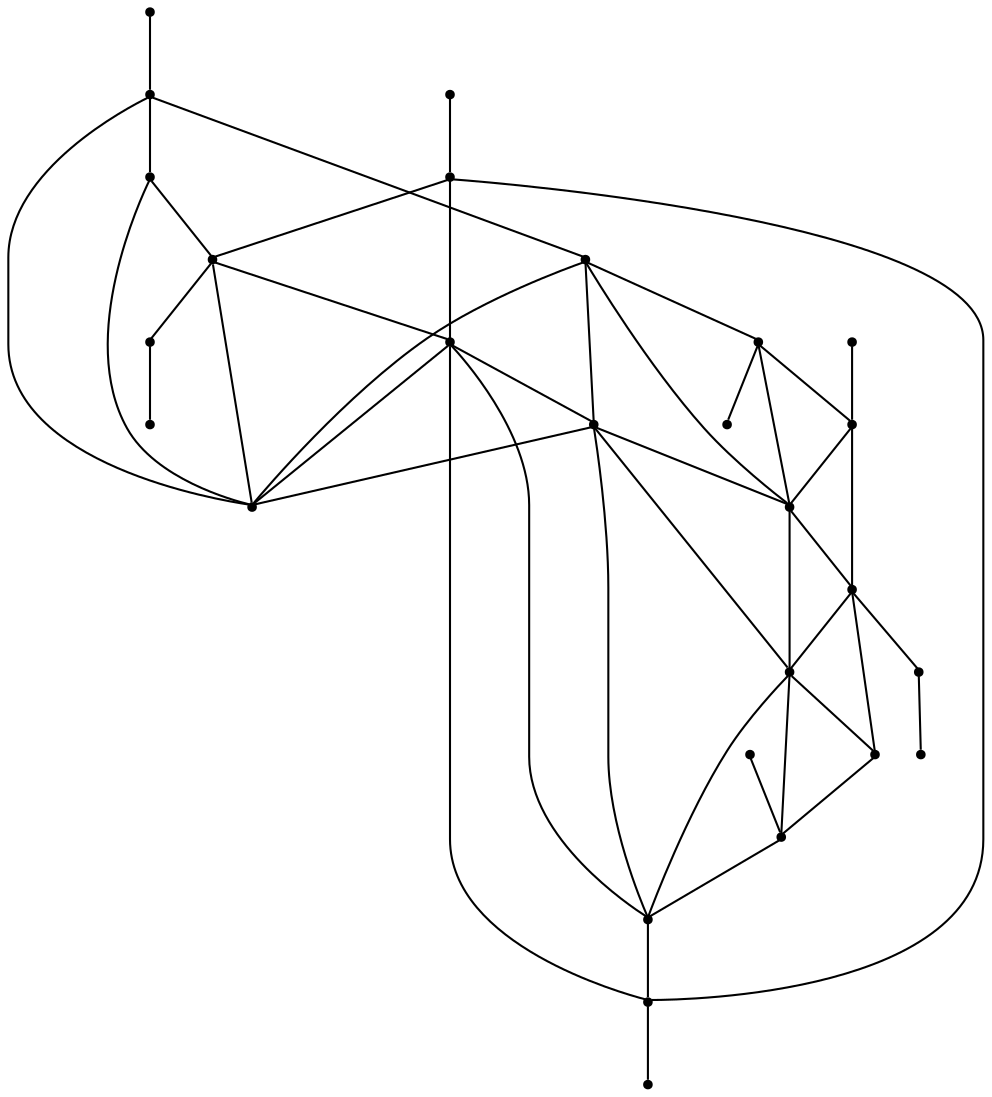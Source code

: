 graph {
  node [shape=point,comment="{\"directed\":false,\"doi\":\"10.4230/LIPIcs.GD.2024.3\",\"figure\":\"8 (2)\"}"]

  v0 [pos="1089.9480005745922,2672.2111666546134"]
  v1 [pos="1024.1788898497612,2672.2111666546134"]
  v2 [pos="991.2943265378699,2729.745462671455"]
  v3 [pos="991.2943265378701,2614.6771249599806"]
  v4 [pos="1024.1788898497612,2787.2795043660876"]
  v5 [pos="1089.9480005745922,2787.2795043660876"]
  v6 [pos="1024.1788898497612,2557.142828943139"]
  v7 [pos="958.409763225979,2672.2111666546134"]
  v8 [pos="892.6406366021969,2672.2111666546134"]
  v9 [pos="925.525199914088,2614.6771249599806"]
  v10 [pos="958.409763225979,2787.2795043660876"]
  v11 [pos="925.5251999140878,2729.7454626714552"]
  v12 [pos="925.5251999140878,2499.6087872485064"]
  v13 [pos="892.6406366021969,2557.142828943139"]
  v14 [pos="826.8715099784148,2672.2111666546134"]
  v15 [pos="892.6406366021969,2787.279504366088"]
  v16 [pos="859.756073290306,2729.7454626714552"]
  v17 [pos="859.756073290306,2614.6771249599806"]
  v18 [pos="826.8715099784148,2557.1428289431387"]
  v19 [pos="793.9870102623274,2729.745462671455"]
  v20 [pos="859.756073290306,2844.813800382929"]
  v21 [pos="793.9870102623274,2614.6771249599806"]
  v22 [pos="761.1024469504364,2557.142828943139"]
  v23 [pos="761.1024469504364,2787.279504366088"]
  v24 [pos="761.1024469504363,2672.2111666546134"]
  v25 [pos="695.3333203266543,2557.142828943139"]
  v26 [pos="695.3333203266543,2672.2111666546134"]

  v0 -- v1 [id="-1",pos="1089.9480005745922,2672.2111666546134 1024.1788898497612,2672.2111666546134 1024.1788898497612,2672.2111666546134 1024.1788898497612,2672.2111666546134"]
  v26 -- v24 [id="-2",pos="695.3333203266543,2672.2111666546134 761.1024469504363,2672.2111666546134 761.1024469504363,2672.2111666546134 761.1024469504363,2672.2111666546134"]
  v24 -- v21 [id="-3",pos="761.1024469504363,2672.2111666546134 793.9870102623274,2614.6771249599806 793.9870102623274,2614.6771249599806 793.9870102623274,2614.6771249599806"]
  v22 -- v25 [id="-4",pos="761.1024469504364,2557.142828943139 695.3333203266543,2557.142828943139 695.3333203266543,2557.142828943139 695.3333203266543,2557.142828943139"]
  v24 -- v14 [id="-5",pos="761.1024469504363,2672.2111666546134 826.8715099784148,2672.2111666546134 826.8715099784148,2672.2111666546134 826.8715099784148,2672.2111666546134"]
  v19 -- v24 [id="-6",pos="793.9870102623274,2729.745462671455 761.1024469504363,2672.2111666546134 761.1024469504363,2672.2111666546134 761.1024469504363,2672.2111666546134"]
  v19 -- v14 [id="-7",pos="793.9870102623274,2729.745462671455 826.8715099784148,2672.2111666546134 826.8715099784148,2672.2111666546134 826.8715099784148,2672.2111666546134"]
  v19 -- v23 [id="-8",pos="793.9870102623274,2729.745462671455 761.1024469504364,2787.279504366088 761.1024469504364,2787.279504366088 761.1024469504364,2787.279504366088"]
  v21 -- v18 [id="-9",pos="793.9870102623274,2614.6771249599806 826.8715099784148,2557.1428289431387 826.8715099784148,2557.1428289431387 826.8715099784148,2557.1428289431387"]
  v21 -- v17 [id="-10",pos="793.9870102623274,2614.6771249599806 859.756073290306,2614.6771249599806 859.756073290306,2614.6771249599806 859.756073290306,2614.6771249599806"]
  v21 -- v22 [id="-11",pos="793.9870102623274,2614.6771249599806 761.1024469504364,2557.142828943139 761.1024469504364,2557.142828943139 761.1024469504364,2557.142828943139"]
  v14 -- v17 [id="-12",pos="826.8715099784148,2672.2111666546134 859.756073290306,2614.6771249599806 859.756073290306,2614.6771249599806 859.756073290306,2614.6771249599806"]
  v14 -- v21 [id="-13",pos="826.8715099784148,2672.2111666546134 793.9870102623274,2614.6771249599806 793.9870102623274,2614.6771249599806 793.9870102623274,2614.6771249599806"]
  v18 -- v13 [id="-14",pos="826.8715099784148,2557.1428289431387 892.6406366021969,2557.142828943139 892.6406366021969,2557.142828943139 892.6406366021969,2557.142828943139"]
  v20 -- v15 [id="-15",pos="859.756073290306,2844.813800382929 892.6406366021969,2787.279504366088 892.6406366021969,2787.279504366088 892.6406366021969,2787.279504366088"]
  v16 -- v8 [id="-16",pos="859.756073290306,2729.7454626714552 892.6406366021969,2672.2111666546134 892.6406366021969,2672.2111666546134 892.6406366021969,2672.2111666546134"]
  v16 -- v14 [id="-17",pos="859.756073290306,2729.7454626714552 826.8715099784148,2672.2111666546134 826.8715099784148,2672.2111666546134 826.8715099784148,2672.2111666546134"]
  v16 -- v19 [id="-18",pos="859.756073290306,2729.7454626714552 793.9870102623274,2729.745462671455 793.9870102623274,2729.745462671455 793.9870102623274,2729.745462671455"]
  v17 -- v13 [id="-19",pos="859.756073290306,2614.6771249599806 892.6406366021969,2557.142828943139 892.6406366021969,2557.142828943139 892.6406366021969,2557.142828943139"]
  v17 -- v9 [id="-20",pos="859.756073290306,2614.6771249599806 925.525199914088,2614.6771249599806 925.525199914088,2614.6771249599806 925.525199914088,2614.6771249599806"]
  v17 -- v18 [id="-21",pos="859.756073290306,2614.6771249599806 826.8715099784148,2557.1428289431387 826.8715099784148,2557.1428289431387 826.8715099784148,2557.1428289431387"]
  v17 -- v8 [id="-22",pos="859.756073290306,2614.6771249599806 892.6406366021969,2672.2111666546134 892.6406366021969,2672.2111666546134 892.6406366021969,2672.2111666546134"]
  v16 -- v11 [id="-23",pos="859.756073290306,2729.7454626714552 925.5251999140878,2729.7454626714552 925.5251999140878,2729.7454626714552 925.5251999140878,2729.7454626714552"]
  v15 -- v11 [id="-24",pos="892.6406366021969,2787.279504366088 925.5251999140878,2729.7454626714552 925.5251999140878,2729.7454626714552 925.5251999140878,2729.7454626714552"]
  v15 -- v10 [id="-25",pos="892.6406366021969,2787.279504366088 958.409763225979,2787.2795043660876 958.409763225979,2787.2795043660876 958.409763225979,2787.2795043660876"]
  v8 -- v11 [id="-26",pos="892.6406366021969,2672.2111666546134 925.5251999140878,2729.7454626714552 925.5251999140878,2729.7454626714552 925.5251999140878,2729.7454626714552"]
  v8 -- v9 [id="-27",pos="892.6406366021969,2672.2111666546134 925.525199914088,2614.6771249599806 925.525199914088,2614.6771249599806 925.525199914088,2614.6771249599806"]
  v15 -- v16 [id="-28",pos="892.6406366021969,2787.279504366088 859.756073290306,2729.7454626714552 859.756073290306,2729.7454626714552 859.756073290306,2729.7454626714552"]
  v8 -- v14 [id="-29",pos="892.6406366021969,2672.2111666546134 826.8715099784148,2672.2111666546134 826.8715099784148,2672.2111666546134 826.8715099784148,2672.2111666546134"]
  v13 -- v9 [id="-30",pos="892.6406366021969,2557.142828943139 925.525199914088,2614.6771249599806 925.525199914088,2614.6771249599806 925.525199914088,2614.6771249599806"]
  v11 -- v7 [id="-31",pos="925.5251999140878,2729.7454626714552 958.409763225979,2672.2111666546134 958.409763225979,2672.2111666546134 958.409763225979,2672.2111666546134"]
  v11 -- v2 [id="-32",pos="925.5251999140878,2729.7454626714552 991.2943265378699,2729.745462671455 991.2943265378699,2729.745462671455 991.2943265378699,2729.745462671455"]
  v9 -- v3 [id="-33",pos="925.525199914088,2614.6771249599806 991.2943265378701,2614.6771249599806 991.2943265378701,2614.6771249599806 991.2943265378701,2614.6771249599806"]
  v12 -- v13 [id="-34",pos="925.5251999140878,2499.6087872485064 892.6406366021969,2557.142828943139 892.6406366021969,2557.142828943139 892.6406366021969,2557.142828943139"]
  v10 -- v11 [id="-35",pos="958.409763225979,2787.2795043660876 925.5251999140878,2729.7454626714552 925.5251999140878,2729.7454626714552 925.5251999140878,2729.7454626714552"]
  v10 -- v2 [id="-36",pos="958.409763225979,2787.2795043660876 991.2943265378699,2729.745462671455 991.2943265378699,2729.745462671455 991.2943265378699,2729.745462671455"]
  v7 -- v9 [id="-37",pos="958.409763225979,2672.2111666546134 925.525199914088,2614.6771249599806 925.525199914088,2614.6771249599806 925.525199914088,2614.6771249599806"]
  v7 -- v8 [id="-38",pos="958.409763225979,2672.2111666546134 892.6406366021969,2672.2111666546134 892.6406366021969,2672.2111666546134 892.6406366021969,2672.2111666546134"]
  v7 -- v3 [id="-39",pos="958.409763225979,2672.2111666546134 991.2943265378701,2614.6771249599806 991.2943265378701,2614.6771249599806 991.2943265378701,2614.6771249599806"]
  v7 -- v1 [id="-40",pos="958.409763225979,2672.2111666546134 1024.1788898497612,2672.2111666546134 1024.1788898497612,2672.2111666546134 1024.1788898497612,2672.2111666546134"]
  v2 -- v4 [id="-41",pos="991.2943265378699,2729.745462671455 1024.1788898497612,2787.2795043660876 1024.1788898497612,2787.2795043660876 1024.1788898497612,2787.2795043660876"]
  v2 -- v7 [id="-42",pos="991.2943265378699,2729.745462671455 958.409763225979,2672.2111666546134 958.409763225979,2672.2111666546134 958.409763225979,2672.2111666546134"]
  v3 -- v6 [id="-43",pos="991.2943265378701,2614.6771249599806 1024.1788898497612,2557.142828943139 1024.1788898497612,2557.142828943139 1024.1788898497612,2557.142828943139"]
  v4 -- v5 [id="-44",pos="1024.1788898497612,2787.2795043660876 1089.9480005745922,2787.2795043660876 1089.9480005745922,2787.2795043660876 1089.9480005745922,2787.2795043660876"]
  v1 -- v3 [id="-45",pos="1024.1788898497612,2672.2111666546134 991.2943265378701,2614.6771249599806 991.2943265378701,2614.6771249599806 991.2943265378701,2614.6771249599806"]
  v1 -- v2 [id="-46",pos="1024.1788898497612,2672.2111666546134 991.2943265378699,2729.745462671455 991.2943265378699,2729.745462671455 991.2943265378699,2729.745462671455"]
}
